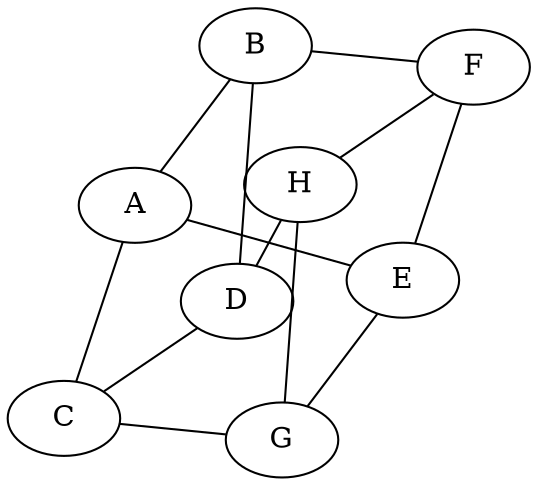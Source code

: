 graph{
    layout="fdp"
    beautify=true
    A -- E
    E -- G
    G -- C
    C -- A

    B -- F
    F -- H
    H -- D
    D -- B

    A -- B
    E -- F
    G -- H
    C -- D
}